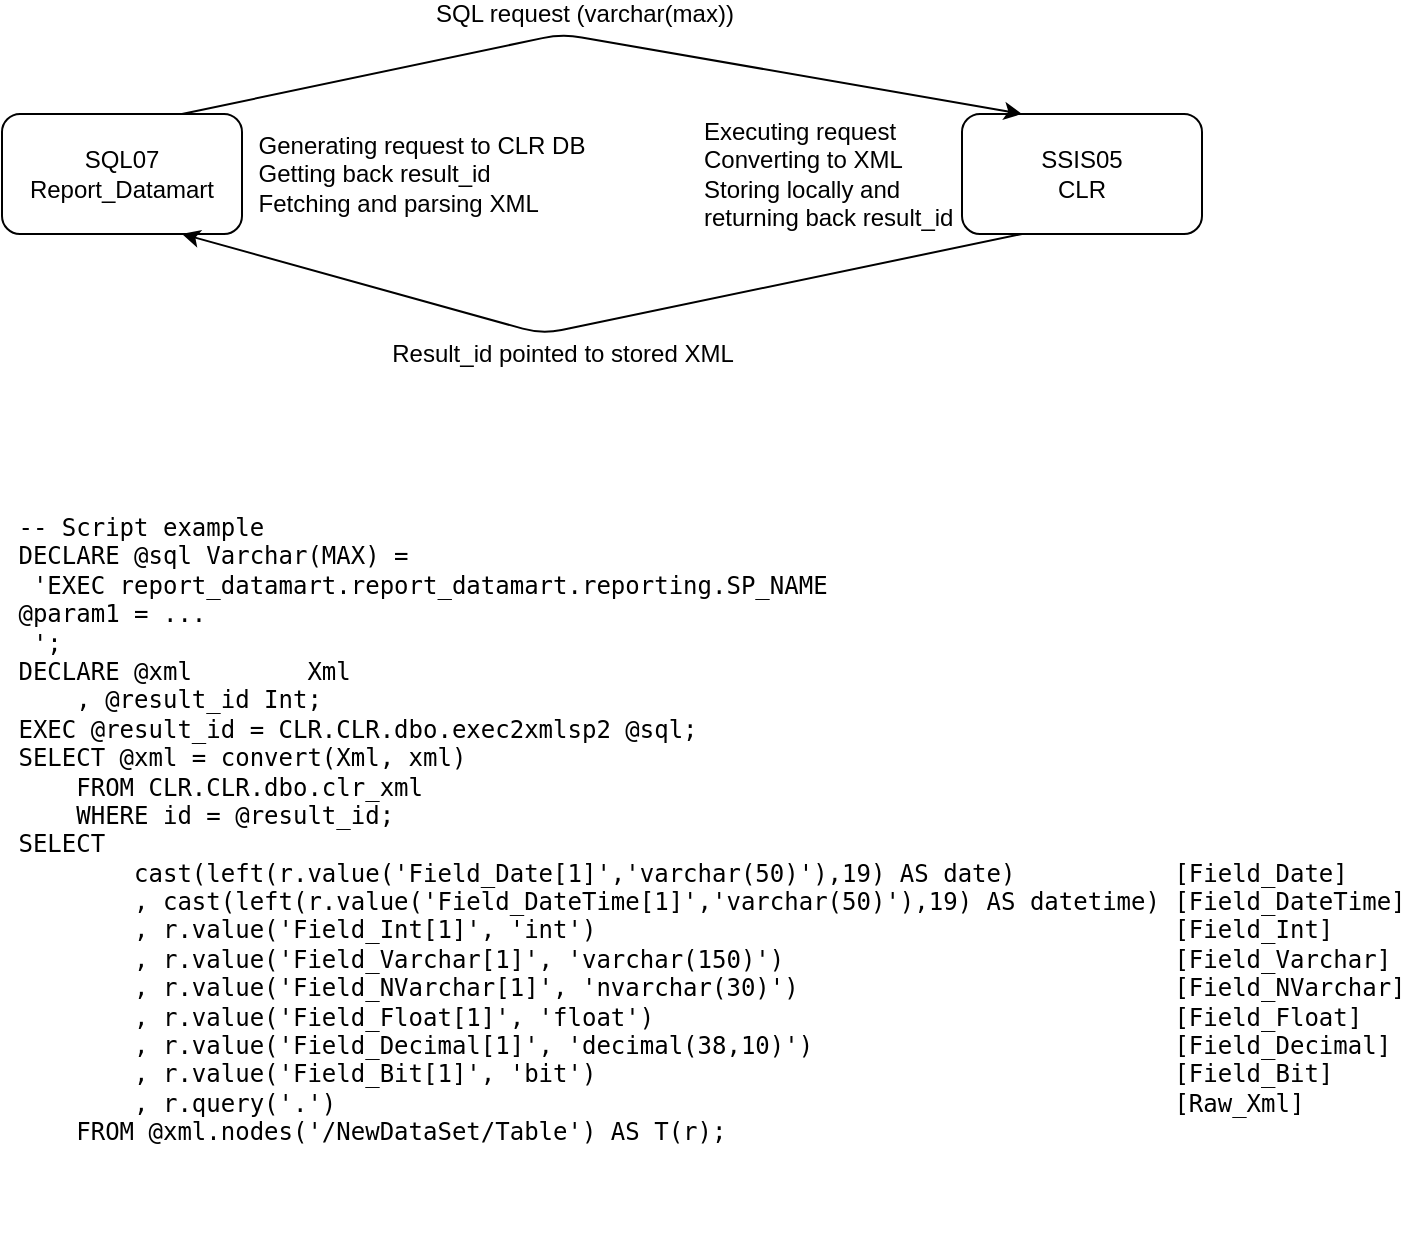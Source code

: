 <mxfile version="10.5.7" type="github"><diagram id="5lDiHc8oOri2px89TCoY" name="Page-1"><mxGraphModel dx="1394" dy="836" grid="1" gridSize="10" guides="1" tooltips="1" connect="1" arrows="1" fold="1" page="1" pageScale="1" pageWidth="850" pageHeight="1100" math="0" shadow="0"><root><mxCell id="0"/><mxCell id="1" parent="0"/><mxCell id="by0w7QSP7uOGLb1JxbK2-1" value="SQL07&lt;br&gt;Report_Datamart" style="rounded=1;whiteSpace=wrap;html=1;" parent="1" vertex="1"><mxGeometry x="90" y="150" width="120" height="60" as="geometry"/></mxCell><mxCell id="by0w7QSP7uOGLb1JxbK2-2" value="SSIS05&lt;br&gt;CLR&lt;br&gt;" style="rounded=1;whiteSpace=wrap;html=1;" parent="1" vertex="1"><mxGeometry x="570" y="150" width="120" height="60" as="geometry"/></mxCell><mxCell id="by0w7QSP7uOGLb1JxbK2-3" value="" style="endArrow=classic;html=1;exitX=0.75;exitY=0;exitDx=0;exitDy=0;entryX=0.25;entryY=0;entryDx=0;entryDy=0;" parent="1" source="by0w7QSP7uOGLb1JxbK2-1" target="by0w7QSP7uOGLb1JxbK2-2" edge="1"><mxGeometry width="50" height="50" relative="1" as="geometry"><mxPoint x="90" y="280" as="sourcePoint"/><mxPoint x="140" y="230" as="targetPoint"/><Array as="points"><mxPoint x="370" y="110"/></Array></mxGeometry></mxCell><mxCell id="by0w7QSP7uOGLb1JxbK2-4" value="SQL request (varchar(max))" style="text;html=1;resizable=0;points=[];align=center;verticalAlign=middle;labelBackgroundColor=#ffffff;" parent="by0w7QSP7uOGLb1JxbK2-3" vertex="1" connectable="0"><mxGeometry x="0.026" y="-13" relative="1" as="geometry"><mxPoint x="-12" y="-27" as="offset"/></mxGeometry></mxCell><mxCell id="by0w7QSP7uOGLb1JxbK2-5" value="&lt;div style=&quot;text-align: left&quot;&gt;&lt;span&gt;Executing request&lt;br&gt;Converting to XML&lt;br&gt;Storing locally and returning back result_id&lt;/span&gt;&lt;/div&gt;" style="text;html=1;strokeColor=none;fillColor=none;align=center;verticalAlign=middle;whiteSpace=wrap;rounded=0;" parent="1" vertex="1"><mxGeometry x="440" y="150" width="140" height="60" as="geometry"/></mxCell><mxCell id="by0w7QSP7uOGLb1JxbK2-6" value="" style="endArrow=classic;html=1;exitX=0.25;exitY=1;exitDx=0;exitDy=0;entryX=0.75;entryY=1;entryDx=0;entryDy=0;" parent="1" source="by0w7QSP7uOGLb1JxbK2-2" target="by0w7QSP7uOGLb1JxbK2-1" edge="1"><mxGeometry width="50" height="50" relative="1" as="geometry"><mxPoint x="90" y="280" as="sourcePoint"/><mxPoint x="140" y="230" as="targetPoint"/><Array as="points"><mxPoint x="360" y="260"/></Array></mxGeometry></mxCell><mxCell id="by0w7QSP7uOGLb1JxbK2-7" value="Result_id pointed to stored XML" style="text;html=1;resizable=0;points=[];align=center;verticalAlign=middle;labelBackgroundColor=#ffffff;" parent="by0w7QSP7uOGLb1JxbK2-6" vertex="1" connectable="0"><mxGeometry x="0.025" y="-13" relative="1" as="geometry"><mxPoint x="-11" y="27.5" as="offset"/></mxGeometry></mxCell><mxCell id="by0w7QSP7uOGLb1JxbK2-8" value="&lt;div style=&quot;text-align: left&quot;&gt;&lt;span&gt;Generating request to CLR DB&lt;/span&gt;&lt;/div&gt;&lt;div style=&quot;text-align: left&quot;&gt;&lt;span&gt;Getting back result_id&lt;/span&gt;&lt;/div&gt;&lt;div style=&quot;text-align: left&quot;&gt;&lt;span&gt;Fetching and parsing XML&lt;/span&gt;&lt;/div&gt;" style="text;html=1;strokeColor=none;fillColor=none;align=center;verticalAlign=middle;whiteSpace=wrap;rounded=0;" parent="1" vertex="1"><mxGeometry x="210" y="150" width="180" height="60" as="geometry"/></mxCell><mxCell id="by0w7QSP7uOGLb1JxbK2-11" value="&lt;pre style=&quot;text-align: left&quot;&gt;-- Script example&lt;br&gt;DECLARE @sql Varchar(MAX) =&lt;br&gt;&amp;nbsp;'EXEC report_datamart.report_datamart.reporting.SP_NAME&lt;br&gt;@param1 = ...&lt;br&gt;&amp;nbsp;';&lt;br&gt;DECLARE @xml&amp;nbsp; &amp;nbsp; &amp;nbsp; &amp;nbsp; Xml&lt;br&gt;&amp;nbsp; &amp;nbsp; , @result_id Int;&lt;br&gt;EXEC @result_id = CLR.CLR.dbo.exec2xmlsp2 @sql;&lt;br&gt;SELECT @xml = convert(Xml, xml)&lt;br&gt;&amp;nbsp; &amp;nbsp; FROM CLR.CLR.dbo.clr_xml&lt;br&gt;&amp;nbsp; &amp;nbsp; WHERE id = @result_id;&lt;br&gt;SELECT&lt;br&gt;&amp;nbsp; &amp;nbsp; &amp;nbsp; &amp;nbsp; cast(left(r.value('Field_Date[1]','varchar(50)'),19) AS date)&amp;nbsp; &amp;nbsp; &amp;nbsp; &amp;nbsp;   &amp;nbsp;[Field_Date]&lt;br&gt;&amp;nbsp; &amp;nbsp; &amp;nbsp; &amp;nbsp; , cast(left(r.value('Field_DateTime[1]','varchar(50)'),19) AS datetime) [Field_DateTime]&lt;br&gt;&amp;nbsp; &amp;nbsp; &amp;nbsp; &amp;nbsp; , r.value('Field_Int[1]', 'int')&amp;nbsp; &amp;nbsp; &amp;nbsp; &amp;nbsp; &amp;nbsp; &amp;nbsp; &amp;nbsp; &amp;nbsp; &amp;nbsp; &amp;nbsp; &amp;nbsp; &amp;nbsp; &amp;nbsp; &amp;nbsp; &amp;nbsp; &amp;nbsp; &amp;nbsp; &amp;nbsp; &amp;nbsp; &amp;nbsp; [Field_Int]&lt;br&gt;&amp;nbsp; &amp;nbsp; &amp;nbsp; &amp;nbsp; , r.value('Field_Varchar[1]', 'varchar(150)')&amp;nbsp; &amp;nbsp; &amp;nbsp; &amp;nbsp; &amp;nbsp; &amp;nbsp; &amp;nbsp; &amp;nbsp; &amp;nbsp; &amp;nbsp; &amp;nbsp; &amp;nbsp; &amp;nbsp; &amp;nbsp;[Field_Varchar]&lt;br&gt;&amp;nbsp; &amp;nbsp; &amp;nbsp; &amp;nbsp; , r.value('Field_NVarchar[1]', 'nvarchar(30)')&amp;nbsp; &amp;nbsp; &amp;nbsp; &amp;nbsp; &amp;nbsp; &amp;nbsp; &amp;nbsp; &amp;nbsp; &amp;nbsp; &amp;nbsp; &amp;nbsp; &amp;nbsp; &amp;nbsp; [Field_NVarchar]&lt;br&gt;&amp;nbsp; &amp;nbsp; &amp;nbsp; &amp;nbsp; , r.value('Field_Float[1]', 'float')&amp;nbsp; &amp;nbsp; &amp;nbsp; &amp;nbsp; &amp;nbsp; &amp;nbsp; &amp;nbsp; &amp;nbsp; &amp;nbsp; &amp;nbsp; &amp;nbsp; &amp;nbsp; &amp;nbsp; &amp;nbsp; &amp;nbsp; &amp;nbsp; &amp;nbsp; &amp;nbsp; [Field_Float]&lt;br&gt;&amp;nbsp; &amp;nbsp; &amp;nbsp; &amp;nbsp; , r.value('Field_Decimal[1]', 'decimal(38,10)')&amp;nbsp; &amp;nbsp; &amp;nbsp; &amp;nbsp; &amp;nbsp; &amp;nbsp; &amp;nbsp; &amp;nbsp; &amp;nbsp; &amp;nbsp; &amp;nbsp; &amp;nbsp; &amp;nbsp;[Field_Decimal]&lt;br&gt;&amp;nbsp; &amp;nbsp; &amp;nbsp; &amp;nbsp; , r.value('Field_Bit[1]', 'bit')&amp;nbsp; &amp;nbsp; &amp;nbsp; &amp;nbsp; &amp;nbsp; &amp;nbsp; &amp;nbsp; &amp;nbsp; &amp;nbsp; &amp;nbsp; &amp;nbsp; &amp;nbsp; &amp;nbsp; &amp;nbsp; &amp;nbsp; &amp;nbsp; &amp;nbsp; &amp;nbsp; &amp;nbsp; &amp;nbsp; [Field_Bit]&lt;br&gt;&amp;nbsp; &amp;nbsp; &amp;nbsp; &amp;nbsp; , r.query('.')&amp;nbsp; &amp;nbsp; &amp;nbsp; &amp;nbsp; &amp;nbsp; &amp;nbsp; &amp;nbsp; &amp;nbsp; &amp;nbsp; &amp;nbsp; &amp;nbsp; &amp;nbsp; &amp;nbsp; &amp;nbsp; &amp;nbsp; &amp;nbsp; &amp;nbsp; &amp;nbsp; &amp;nbsp; &amp;nbsp; &amp;nbsp; &amp;nbsp; &amp;nbsp; &amp;nbsp; &amp;nbsp; &amp;nbsp; &amp;nbsp; &amp;nbsp; &amp;nbsp; [Raw_Xml]&lt;br&gt;&lt;span&gt;&amp;nbsp; &amp;nbsp; FROM @xml.nodes('/NewDataSet/Table') AS T(r);&lt;/span&gt;&lt;/pre&gt;&lt;div style=&quot;text-align: left&quot;&gt;&lt;br&gt;&lt;/div&gt;" style="text;html=1;strokeColor=none;fillColor=none;align=center;verticalAlign=middle;whiteSpace=wrap;rounded=0;" parent="1" vertex="1"><mxGeometry x="90" y="320" width="710" height="390" as="geometry"/></mxCell></root></mxGraphModel></diagram></mxfile>